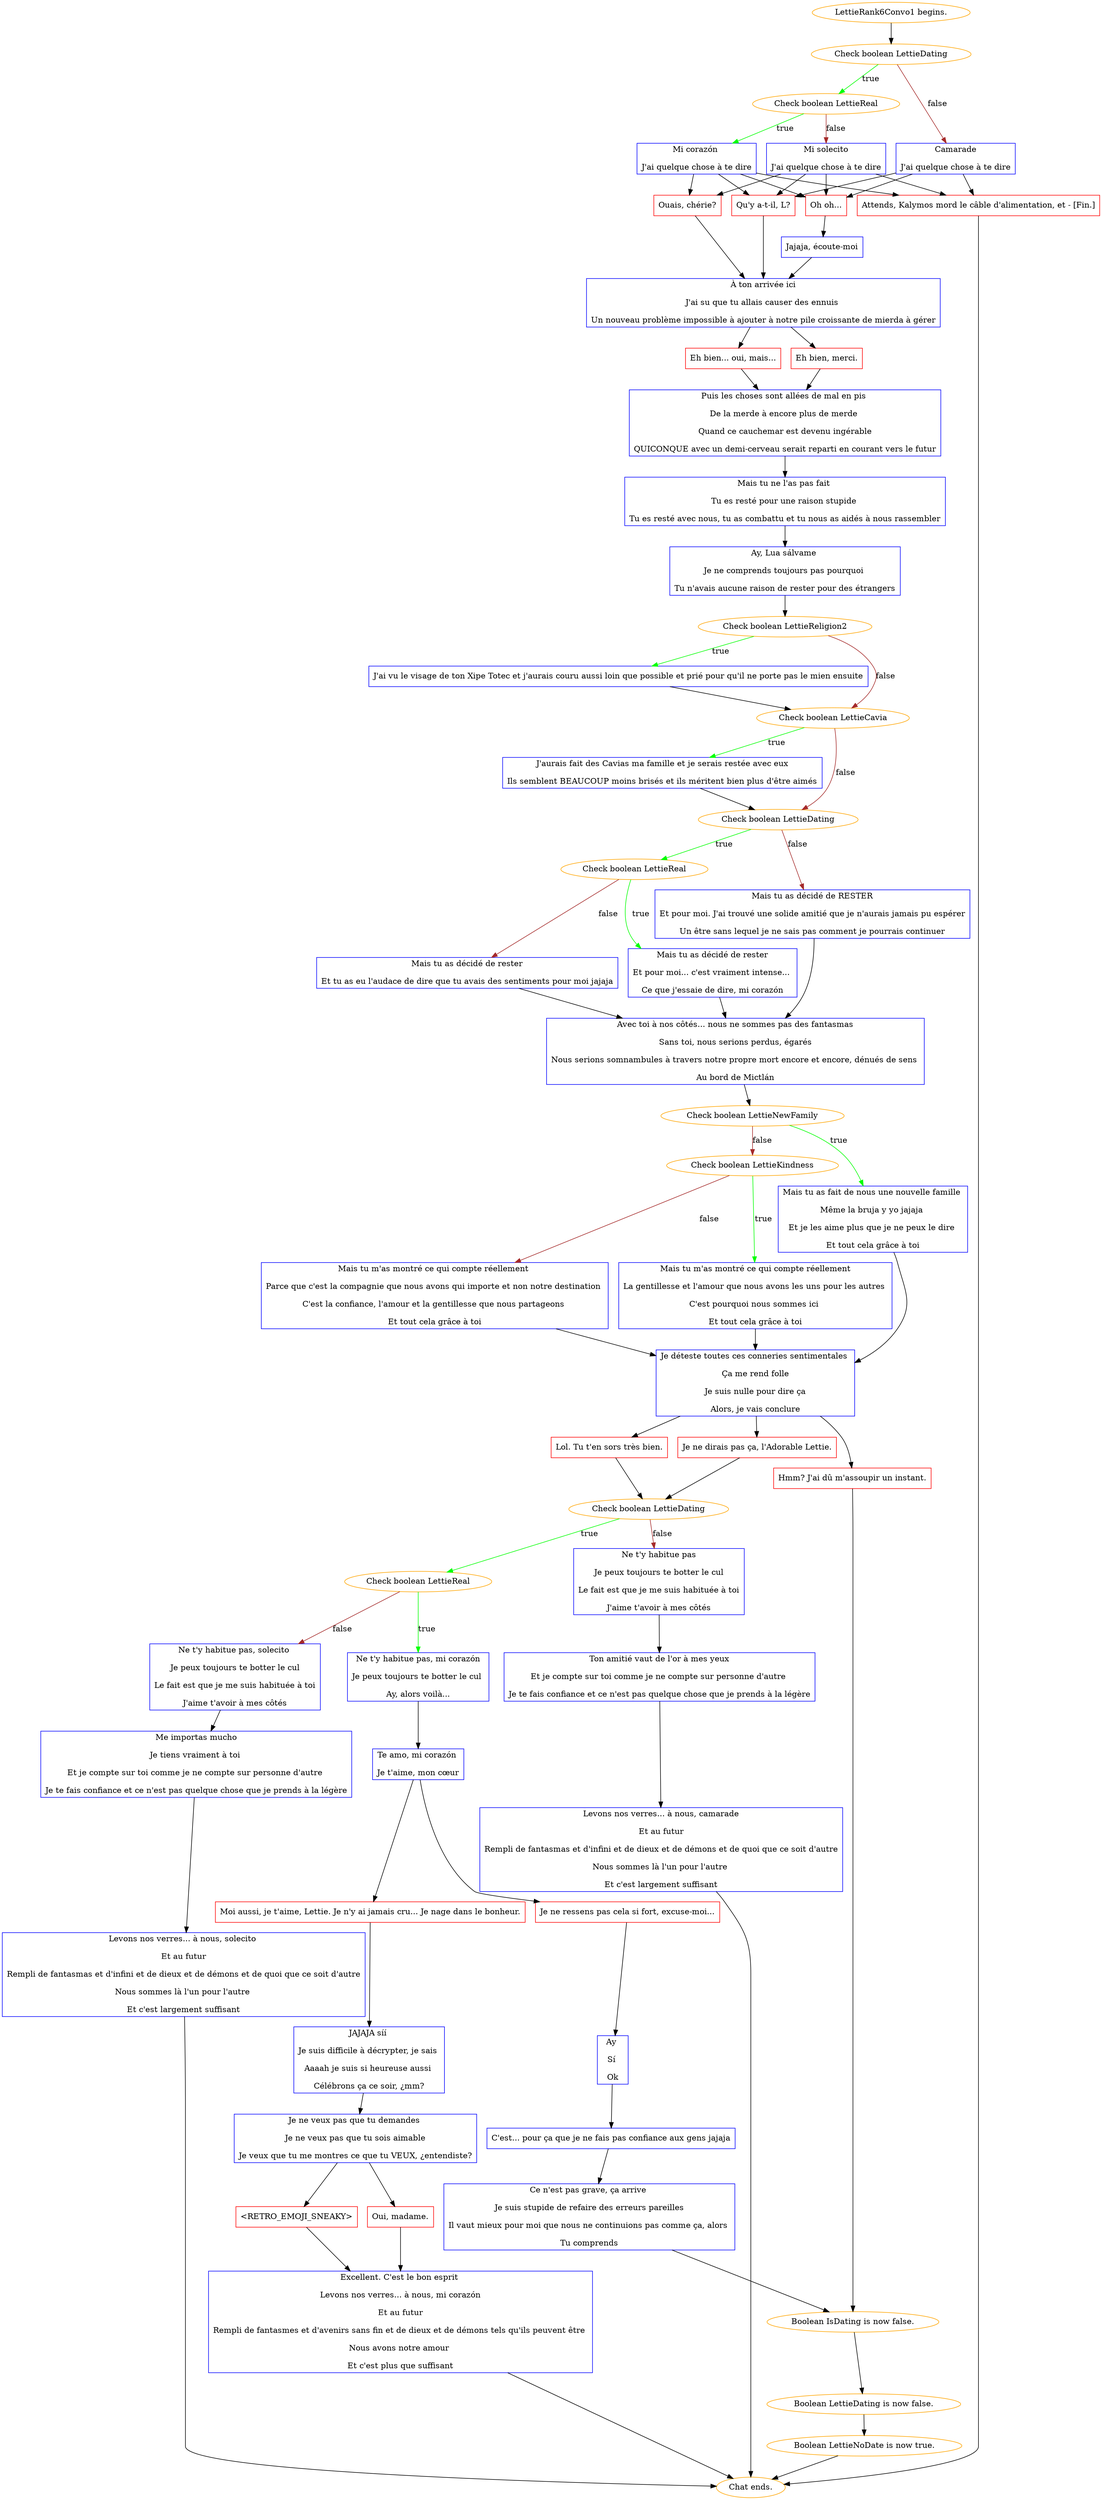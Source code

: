 digraph {
	"LettieRank6Convo1 begins." [color=orange];
		"LettieRank6Convo1 begins." -> j2452349781;
	j2452349781 [label="Check boolean LettieDating",color=orange];
		j2452349781 -> j2676259319 [label=true,color=green];
		j2452349781 -> j3817277741 [label=false,color=brown];
	j2676259319 [label="Check boolean LettieReal",color=orange];
		j2676259319 -> j2790718498 [label=true,color=green];
		j2676259319 -> j2868555260 [label=false,color=brown];
	j3817277741 [label="Camarade
J'ai quelque chose à te dire",shape=box,color=blue];
		j3817277741 -> j37011308;
		j3817277741 -> j1907796573;
		j3817277741 -> j863245909;
	j2790718498 [label="Mi corazón 
J'ai quelque chose à te dire",shape=box,color=blue];
		j2790718498 -> j4008947954;
		j2790718498 -> j37011308;
		j2790718498 -> j1907796573;
		j2790718498 -> j863245909;
	j2868555260 [label="Mi solecito
J'ai quelque chose à te dire",shape=box,color=blue];
		j2868555260 -> j4008947954;
		j2868555260 -> j37011308;
		j2868555260 -> j1907796573;
		j2868555260 -> j863245909;
	j37011308 [label="Qu'y a-t-il, L?",shape=box,color=red];
		j37011308 -> j400667888;
	j1907796573 [label="Oh oh...",shape=box,color=red];
		j1907796573 -> j3620976385;
	j863245909 [label="Attends, Kalymos mord le câble d'alimentation, et - [Fin.]",shape=box,color=red];
		j863245909 -> "Chat ends.";
	j4008947954 [label="Ouais, chérie?",shape=box,color=red];
		j4008947954 -> j400667888;
	j400667888 [label="À ton arrivée ici
J'ai su que tu allais causer des ennuis 
Un nouveau problème impossible à ajouter à notre pile croissante de mierda à gérer",shape=box,color=blue];
		j400667888 -> j3934058223;
		j400667888 -> j3960206327;
	j3620976385 [label="Jajaja, écoute-moi",shape=box,color=blue];
		j3620976385 -> j400667888;
	"Chat ends." [color=orange];
	j3934058223 [label="Eh bien, merci.",shape=box,color=red];
		j3934058223 -> j2374869305;
	j3960206327 [label="Eh bien... oui, mais...",shape=box,color=red];
		j3960206327 -> j2374869305;
	j2374869305 [label="Puis les choses sont allées de mal en pis 
De la merde à encore plus de merde 
Quand ce cauchemar est devenu ingérable
QUICONQUE avec un demi-cerveau serait reparti en courant vers le futur",shape=box,color=blue];
		j2374869305 -> j4042299593;
	j4042299593 [label="Mais tu ne l'as pas fait 
Tu es resté pour une raison stupide 
Tu es resté avec nous, tu as combattu et tu nous as aidés à nous rassembler",shape=box,color=blue];
		j4042299593 -> j2477510870;
	j2477510870 [label="Ay, Lua sálvame 
Je ne comprends toujours pas pourquoi 
Tu n'avais aucune raison de rester pour des étrangers",shape=box,color=blue];
		j2477510870 -> j1387050652;
	j1387050652 [label="Check boolean LettieReligion2",color=orange];
		j1387050652 -> j2577271705 [label=true,color=green];
		j1387050652 -> j1551587699 [label=false,color=brown];
	j2577271705 [label="J'ai vu le visage de ton Xipe Totec et j'aurais couru aussi loin que possible et prié pour qu'il ne porte pas le mien ensuite",shape=box,color=blue];
		j2577271705 -> j1551587699;
	j1551587699 [label="Check boolean LettieCavia",color=orange];
		j1551587699 -> j3204245098 [label=true,color=green];
		j1551587699 -> j466073509 [label=false,color=brown];
	j3204245098 [label="J'aurais fait des Cavias ma famille et je serais restée avec eux
Ils semblent BEAUCOUP moins brisés et ils méritent bien plus d'être aimés",shape=box,color=blue];
		j3204245098 -> j466073509;
	j466073509 [label="Check boolean LettieDating",color=orange];
		j466073509 -> j4125224585 [label=true,color=green];
		j466073509 -> j3053589945 [label=false,color=brown];
	j4125224585 [label="Check boolean LettieReal",color=orange];
		j4125224585 -> j3312430035 [label=true,color=green];
		j4125224585 -> j66311135 [label=false,color=brown];
	j3053589945 [label="Mais tu as décidé de RESTER
Et pour moi. J'ai trouvé une solide amitié que je n'aurais jamais pu espérer
Un être sans lequel je ne sais pas comment je pourrais continuer",shape=box,color=blue];
		j3053589945 -> j2301312451;
	j3312430035 [label="Mais tu as décidé de rester
Et pour moi... c'est vraiment intense... 
Ce que j'essaie de dire, mi corazón",shape=box,color=blue];
		j3312430035 -> j2301312451;
	j66311135 [label="Mais tu as décidé de rester
Et tu as eu l'audace de dire que tu avais des sentiments pour moi jajaja",shape=box,color=blue];
		j66311135 -> j2301312451;
	j2301312451 [label="Avec toi à nos côtés... nous ne sommes pas des fantasmas
Sans toi, nous serions perdus, égarés
Nous serions somnambules à travers notre propre mort encore et encore, dénués de sens 
Au bord de Mictlán",shape=box,color=blue];
		j2301312451 -> j1595476292;
	j1595476292 [label="Check boolean LettieNewFamily",color=orange];
		j1595476292 -> j1262459993 [label=true,color=green];
		j1595476292 -> j3009833502 [label=false,color=brown];
	j1262459993 [label="Mais tu as fait de nous une nouvelle famille 
Même la bruja y yo jajaja 
Et je les aime plus que je ne peux le dire 
Et tout cela grâce à toi",shape=box,color=blue];
		j1262459993 -> j1523786417;
	j3009833502 [label="Check boolean LettieKindness",color=orange];
		j3009833502 -> j1555938889 [label=true,color=green];
		j3009833502 -> j3025507921 [label=false,color=brown];
	j1523786417 [label="Je déteste toutes ces conneries sentimentales 
Ça me rend folle
Je suis nulle pour dire ça
Alors, je vais conclure",shape=box,color=blue];
		j1523786417 -> j3187284150;
		j1523786417 -> j512686082;
		j1523786417 -> j2091879198;
	j1555938889 [label="Mais tu m'as montré ce qui compte réellement
La gentillesse et l'amour que nous avons les uns pour les autres 
C'est pourquoi nous sommes ici 
Et tout cela grâce à toi",shape=box,color=blue];
		j1555938889 -> j1523786417;
	j3025507921 [label="Mais tu m'as montré ce qui compte réellement 
Parce que c'est la compagnie que nous avons qui importe et non notre destination 
C'est la confiance, l'amour et la gentillesse que nous partageons 
Et tout cela grâce à toi",shape=box,color=blue];
		j3025507921 -> j1523786417;
	j3187284150 [label="Lol. Tu t'en sors très bien.",shape=box,color=red];
		j3187284150 -> j407131291;
	j512686082 [label="Je ne dirais pas ça, l'Adorable Lettie.",shape=box,color=red];
		j512686082 -> j407131291;
	j2091879198 [label="Hmm? J'ai dû m'assoupir un instant.",shape=box,color=red];
		j2091879198 -> j3606744485;
	j407131291 [label="Check boolean LettieDating",color=orange];
		j407131291 -> j2969545787 [label=true,color=green];
		j407131291 -> j2088474226 [label=false,color=brown];
	j3606744485 [label="Boolean IsDating is now false.",color=orange];
		j3606744485 -> j2226684218;
	j2969545787 [label="Check boolean LettieReal",color=orange];
		j2969545787 -> j72558224 [label=true,color=green];
		j2969545787 -> j1151856040 [label=false,color=brown];
	j2088474226 [label="Ne t'y habitue pas
Je peux toujours te botter le cul
Le fait est que je me suis habituée à toi
J'aime t'avoir à mes côtés",shape=box,color=blue];
		j2088474226 -> j3488440921;
	j2226684218 [label="Boolean LettieDating is now false.",color=orange];
		j2226684218 -> j2703113057;
	j72558224 [label="Ne t'y habitue pas, mi corazón
Je peux toujours te botter le cul 
Ay, alors voilà...",shape=box,color=blue];
		j72558224 -> j3493858910;
	j1151856040 [label="Ne t'y habitue pas, solecito 
Je peux toujours te botter le cul
Le fait est que je me suis habituée à toi
J'aime t'avoir à mes côtés",shape=box,color=blue];
		j1151856040 -> j1492075165;
	j3488440921 [label="Ton amitié vaut de l'or à mes yeux
Et je compte sur toi comme je ne compte sur personne d'autre 
Je te fais confiance et ce n'est pas quelque chose que je prends à la légère",shape=box,color=blue];
		j3488440921 -> j764084069;
	j2703113057 [label="Boolean LettieNoDate is now true.",color=orange];
		j2703113057 -> "Chat ends.";
	j3493858910 [label="Te amo, mi corazón 
Je t'aime, mon cœur",shape=box,color=blue];
		j3493858910 -> j3353540534;
		j3493858910 -> j2386878355;
	j1492075165 [label="Me importas mucho
Je tiens vraiment à toi 
Et je compte sur toi comme je ne compte sur personne d'autre 
Je te fais confiance et ce n'est pas quelque chose que je prends à la légère",shape=box,color=blue];
		j1492075165 -> j942900415;
	j764084069 [label="Levons nos verres... à nous, camarade
Et au futur
Rempli de fantasmas et d'infini et de dieux et de démons et de quoi que ce soit d'autre
Nous sommes là l'un pour l'autre 
Et c'est largement suffisant",shape=box,color=blue];
		j764084069 -> "Chat ends.";
	j3353540534 [label="Je ne ressens pas cela si fort, excuse-moi...",shape=box,color=red];
		j3353540534 -> j86022062;
	j2386878355 [label="Moi aussi, je t'aime, Lettie. Je n'y ai jamais cru... Je nage dans le bonheur.",shape=box,color=red];
		j2386878355 -> j1906141726;
	j942900415 [label="Levons nos verres... à nous, solecito 
Et au futur
Rempli de fantasmas et d'infini et de dieux et de démons et de quoi que ce soit d'autre
Nous sommes là l'un pour l'autre 
Et c'est largement suffisant",shape=box,color=blue];
		j942900415 -> "Chat ends.";
	j86022062 [label="Ay 
Sí 
Ok",shape=box,color=blue];
		j86022062 -> j296987135;
	j1906141726 [label="JAJAJA síí 
Je suis difficile à décrypter, je sais 
Aaaah je suis si heureuse aussi 
Célébrons ça ce soir, ¿mm?",shape=box,color=blue];
		j1906141726 -> j464534063;
	j296987135 [label="C'est... pour ça que je ne fais pas confiance aux gens jajaja",shape=box,color=blue];
		j296987135 -> j991812778;
	j464534063 [label="Je ne veux pas que tu demandes 
Je ne veux pas que tu sois aimable
Je veux que tu me montres ce que tu VEUX, ¿entendiste?",shape=box,color=blue];
		j464534063 -> j3035208020;
		j464534063 -> j2949163040;
	j991812778 [label="Ce n'est pas grave, ça arrive 
Je suis stupide de refaire des erreurs pareilles
Il vaut mieux pour moi que nous ne continuions pas comme ça, alors 
Tu comprends",shape=box,color=blue];
		j991812778 -> j3606744485;
	j3035208020 [label="Oui, madame.",shape=box,color=red];
		j3035208020 -> j1019833093;
	j2949163040 [label="<RETRO_EMOJI_SNEAKY>",shape=box,color=red];
		j2949163040 -> j1019833093;
	j1019833093 [label="Excellent. C'est le bon esprit 
Levons nos verres... à nous, mi corazón
Et au futur
Rempli de fantasmes et d'avenirs sans fin et de dieux et de démons tels qu'ils peuvent être 
Nous avons notre amour 
Et c'est plus que suffisant",shape=box,color=blue];
		j1019833093 -> "Chat ends.";
}